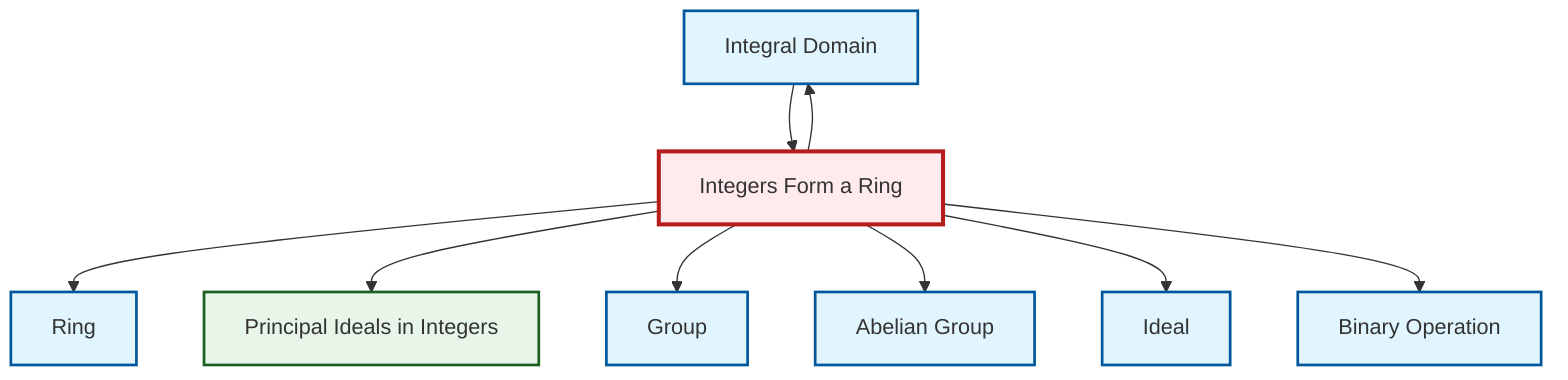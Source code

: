 graph TD
    classDef definition fill:#e1f5fe,stroke:#01579b,stroke-width:2px
    classDef theorem fill:#f3e5f5,stroke:#4a148c,stroke-width:2px
    classDef axiom fill:#fff3e0,stroke:#e65100,stroke-width:2px
    classDef example fill:#e8f5e9,stroke:#1b5e20,stroke-width:2px
    classDef current fill:#ffebee,stroke:#b71c1c,stroke-width:3px
    ex-principal-ideal["Principal Ideals in Integers"]:::example
    def-binary-operation["Binary Operation"]:::definition
    def-ideal["Ideal"]:::definition
    def-integral-domain["Integral Domain"]:::definition
    ex-integers-ring["Integers Form a Ring"]:::example
    def-group["Group"]:::definition
    def-abelian-group["Abelian Group"]:::definition
    def-ring["Ring"]:::definition
    ex-integers-ring --> def-ring
    ex-integers-ring --> ex-principal-ideal
    ex-integers-ring --> def-group
    ex-integers-ring --> def-abelian-group
    ex-integers-ring --> def-integral-domain
    def-integral-domain --> ex-integers-ring
    ex-integers-ring --> def-ideal
    ex-integers-ring --> def-binary-operation
    class ex-integers-ring current